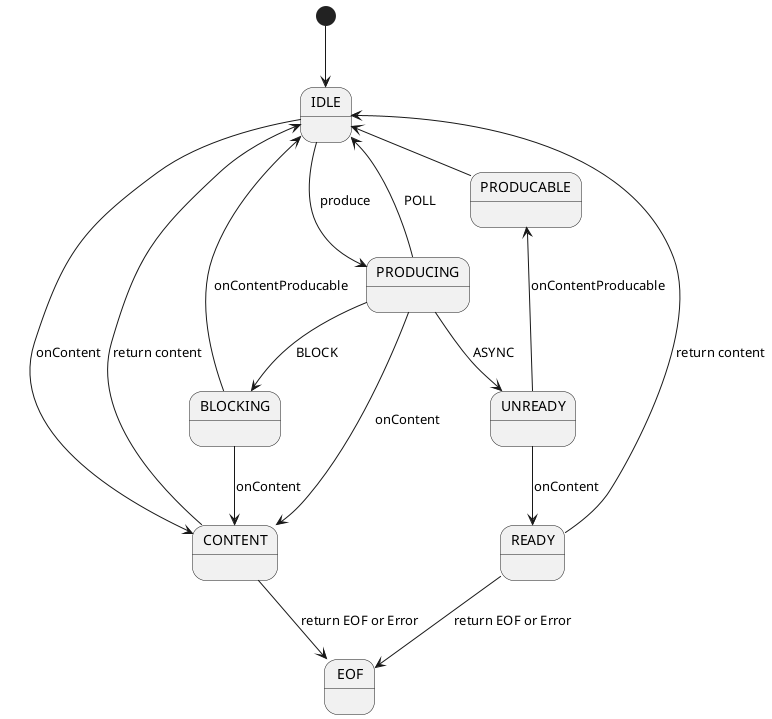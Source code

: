 @startuml

IDLE:
PRODUCING:
BLOCKING:
CONTENT:
UNREADY:
PRODUCABLE:
READY:
EOF:

[*] --> IDLE

IDLE --> CONTENT : onContent
IDLE --> PRODUCING : produce

PRODUCING --> CONTENT : onContent
PRODUCING -right-> IDLE : POLL
PRODUCING --> BLOCKING : BLOCK
PRODUCING --> UNREADY : ASYNC

CONTENT -left-> IDLE : return content
CONTENT --> EOF : return EOF or Error

BLOCKING --> CONTENT : onContent
BLOCKING -up-> IDLE : onContentProducable

UNREADY --> READY : onContent
UNREADY -up-> PRODUCABLE : onContentProducable

PRODUCABLE -left->IDLE : nextAction

READY -up-> IDLE : return content
READY --> EOF : return EOF or Error

@enduml